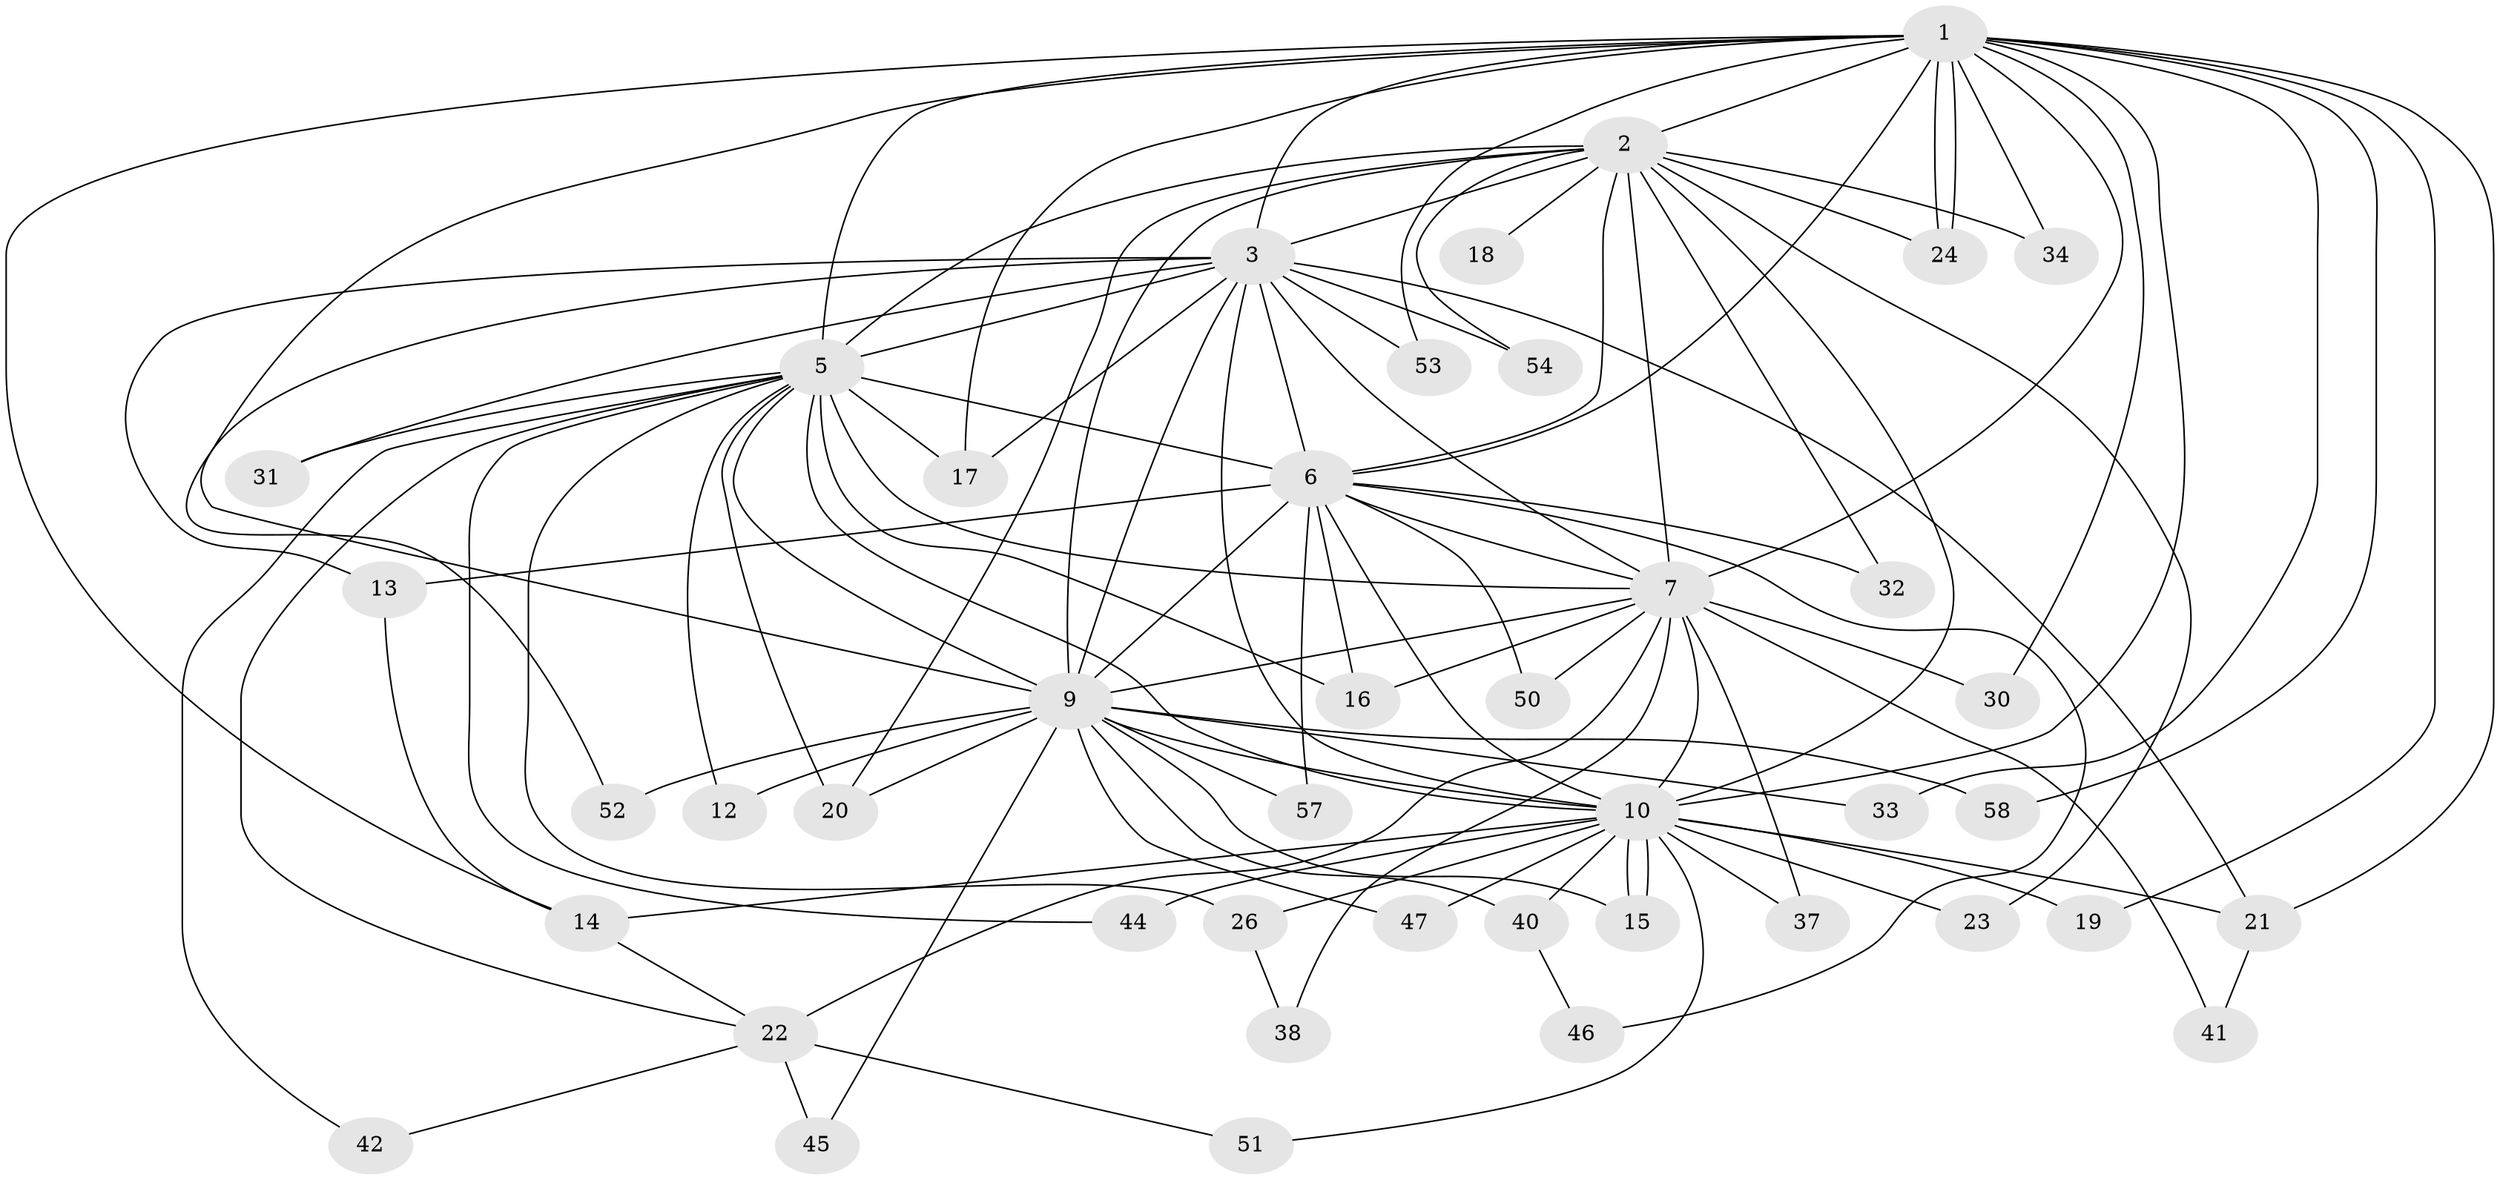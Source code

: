 // Generated by graph-tools (version 1.1) at 2025/51/02/27/25 19:51:45]
// undirected, 43 vertices, 105 edges
graph export_dot {
graph [start="1"]
  node [color=gray90,style=filled];
  1 [super="+48"];
  2 [super="+4"];
  3 [super="+55"];
  5 [super="+25"];
  6 [super="+49"];
  7 [super="+8"];
  9 [super="+27"];
  10 [super="+11"];
  12;
  13;
  14 [super="+28"];
  15;
  16 [super="+29"];
  17 [super="+43"];
  18;
  19;
  20 [super="+56"];
  21 [super="+35"];
  22 [super="+39"];
  23;
  24 [super="+36"];
  26;
  30;
  31;
  32;
  33;
  34;
  37;
  38;
  40;
  41;
  42;
  44;
  45;
  46;
  47;
  50;
  51;
  52;
  53;
  54;
  57;
  58;
  1 -- 2 [weight=2];
  1 -- 3;
  1 -- 5;
  1 -- 6 [weight=2];
  1 -- 7 [weight=3];
  1 -- 9;
  1 -- 10;
  1 -- 14;
  1 -- 17;
  1 -- 19;
  1 -- 21;
  1 -- 24;
  1 -- 24;
  1 -- 30;
  1 -- 33;
  1 -- 34;
  1 -- 53;
  1 -- 58;
  2 -- 3 [weight=2];
  2 -- 5 [weight=2];
  2 -- 6 [weight=2];
  2 -- 7 [weight=4];
  2 -- 9 [weight=2];
  2 -- 10 [weight=2];
  2 -- 34;
  2 -- 54;
  2 -- 32;
  2 -- 18;
  2 -- 23;
  2 -- 20;
  2 -- 24;
  3 -- 5;
  3 -- 6;
  3 -- 7 [weight=3];
  3 -- 9;
  3 -- 10;
  3 -- 13;
  3 -- 21;
  3 -- 31;
  3 -- 52;
  3 -- 53;
  3 -- 54;
  3 -- 17;
  5 -- 6 [weight=2];
  5 -- 7 [weight=2];
  5 -- 9;
  5 -- 10;
  5 -- 12;
  5 -- 16;
  5 -- 17;
  5 -- 20;
  5 -- 26;
  5 -- 31;
  5 -- 42;
  5 -- 44;
  5 -- 22;
  6 -- 7 [weight=2];
  6 -- 9;
  6 -- 10;
  6 -- 13;
  6 -- 32;
  6 -- 46;
  6 -- 50;
  6 -- 57;
  6 -- 16;
  7 -- 9 [weight=2];
  7 -- 10 [weight=2];
  7 -- 16;
  7 -- 50;
  7 -- 37;
  7 -- 38;
  7 -- 41;
  7 -- 22;
  7 -- 30;
  9 -- 10 [weight=2];
  9 -- 12;
  9 -- 20;
  9 -- 33;
  9 -- 40;
  9 -- 52;
  9 -- 57;
  9 -- 58;
  9 -- 47;
  9 -- 45;
  9 -- 15;
  10 -- 15;
  10 -- 15;
  10 -- 19;
  10 -- 23;
  10 -- 26;
  10 -- 37;
  10 -- 44;
  10 -- 47;
  10 -- 51;
  10 -- 14;
  10 -- 40;
  10 -- 21;
  13 -- 14;
  14 -- 22;
  21 -- 41;
  22 -- 42;
  22 -- 45;
  22 -- 51;
  26 -- 38;
  40 -- 46;
}
